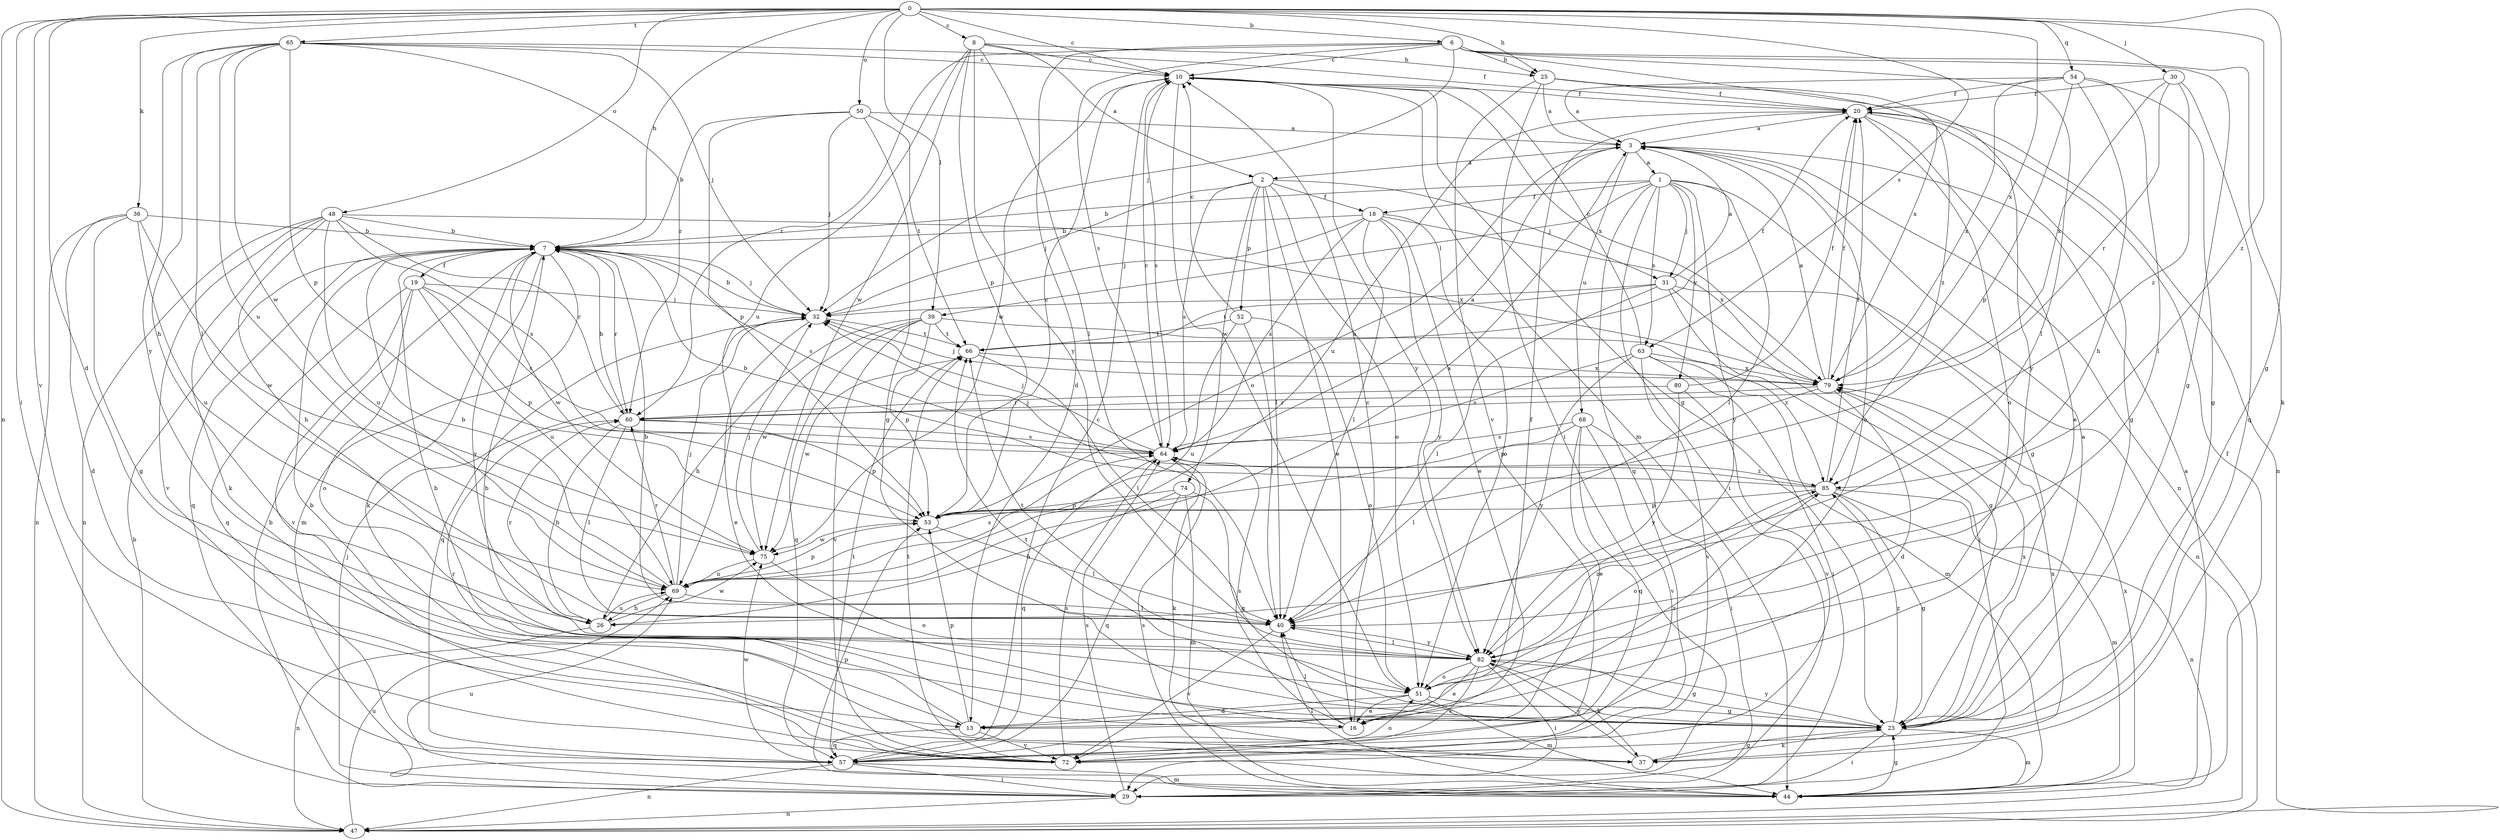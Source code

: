 strict digraph  {
0;
1;
2;
3;
6;
7;
8;
10;
13;
16;
18;
19;
20;
23;
25;
26;
29;
30;
31;
32;
36;
37;
39;
40;
44;
47;
48;
50;
51;
52;
53;
54;
57;
60;
63;
64;
65;
66;
68;
69;
72;
74;
75;
79;
80;
82;
85;
0 -> 6  [label=b];
0 -> 7  [label=b];
0 -> 8  [label=c];
0 -> 10  [label=c];
0 -> 13  [label=d];
0 -> 23  [label=g];
0 -> 25  [label=h];
0 -> 29  [label=i];
0 -> 30  [label=j];
0 -> 36  [label=k];
0 -> 39  [label=l];
0 -> 47  [label=n];
0 -> 48  [label=o];
0 -> 50  [label=o];
0 -> 54  [label=q];
0 -> 63  [label=s];
0 -> 65  [label=t];
0 -> 72  [label=v];
0 -> 79  [label=x];
0 -> 85  [label=z];
1 -> 7  [label=b];
1 -> 18  [label=f];
1 -> 23  [label=g];
1 -> 29  [label=i];
1 -> 31  [label=j];
1 -> 39  [label=l];
1 -> 40  [label=l];
1 -> 57  [label=q];
1 -> 63  [label=s];
1 -> 80  [label=y];
1 -> 82  [label=y];
2 -> 16  [label=e];
2 -> 18  [label=f];
2 -> 31  [label=j];
2 -> 32  [label=j];
2 -> 40  [label=l];
2 -> 51  [label=o];
2 -> 52  [label=p];
2 -> 64  [label=s];
2 -> 74  [label=w];
3 -> 1  [label=a];
3 -> 2  [label=a];
3 -> 47  [label=n];
3 -> 51  [label=o];
3 -> 68  [label=u];
6 -> 10  [label=c];
6 -> 13  [label=d];
6 -> 23  [label=g];
6 -> 25  [label=h];
6 -> 32  [label=j];
6 -> 37  [label=k];
6 -> 40  [label=l];
6 -> 60  [label=r];
6 -> 64  [label=s];
6 -> 79  [label=x];
7 -> 19  [label=f];
7 -> 32  [label=j];
7 -> 37  [label=k];
7 -> 44  [label=m];
7 -> 57  [label=q];
7 -> 60  [label=r];
7 -> 64  [label=s];
7 -> 75  [label=w];
7 -> 82  [label=y];
8 -> 2  [label=a];
8 -> 10  [label=c];
8 -> 25  [label=h];
8 -> 40  [label=l];
8 -> 53  [label=p];
8 -> 69  [label=u];
8 -> 75  [label=w];
8 -> 82  [label=y];
10 -> 20  [label=f];
10 -> 23  [label=g];
10 -> 44  [label=m];
10 -> 51  [label=o];
10 -> 64  [label=s];
10 -> 75  [label=w];
10 -> 79  [label=x];
10 -> 82  [label=y];
13 -> 20  [label=f];
13 -> 53  [label=p];
13 -> 57  [label=q];
13 -> 60  [label=r];
13 -> 72  [label=v];
13 -> 85  [label=z];
16 -> 7  [label=b];
16 -> 10  [label=c];
16 -> 40  [label=l];
16 -> 64  [label=s];
18 -> 7  [label=b];
18 -> 16  [label=e];
18 -> 32  [label=j];
18 -> 40  [label=l];
18 -> 51  [label=o];
18 -> 64  [label=s];
18 -> 79  [label=x];
18 -> 82  [label=y];
19 -> 32  [label=j];
19 -> 51  [label=o];
19 -> 53  [label=p];
19 -> 57  [label=q];
19 -> 64  [label=s];
19 -> 69  [label=u];
19 -> 72  [label=v];
20 -> 3  [label=a];
20 -> 16  [label=e];
20 -> 23  [label=g];
20 -> 47  [label=n];
20 -> 51  [label=o];
20 -> 69  [label=u];
23 -> 3  [label=a];
23 -> 7  [label=b];
23 -> 29  [label=i];
23 -> 37  [label=k];
23 -> 44  [label=m];
23 -> 66  [label=t];
23 -> 79  [label=x];
23 -> 82  [label=y];
23 -> 85  [label=z];
25 -> 3  [label=a];
25 -> 20  [label=f];
25 -> 29  [label=i];
25 -> 72  [label=v];
25 -> 82  [label=y];
25 -> 85  [label=z];
26 -> 47  [label=n];
26 -> 60  [label=r];
26 -> 69  [label=u];
26 -> 75  [label=w];
29 -> 7  [label=b];
29 -> 32  [label=j];
29 -> 47  [label=n];
29 -> 64  [label=s];
29 -> 69  [label=u];
30 -> 20  [label=f];
30 -> 57  [label=q];
30 -> 60  [label=r];
30 -> 79  [label=x];
30 -> 85  [label=z];
31 -> 3  [label=a];
31 -> 23  [label=g];
31 -> 29  [label=i];
31 -> 32  [label=j];
31 -> 40  [label=l];
31 -> 47  [label=n];
31 -> 66  [label=t];
32 -> 7  [label=b];
32 -> 16  [label=e];
32 -> 57  [label=q];
32 -> 66  [label=t];
36 -> 7  [label=b];
36 -> 13  [label=d];
36 -> 23  [label=g];
36 -> 47  [label=n];
36 -> 69  [label=u];
36 -> 75  [label=w];
37 -> 23  [label=g];
37 -> 79  [label=x];
37 -> 82  [label=y];
39 -> 26  [label=h];
39 -> 53  [label=p];
39 -> 57  [label=q];
39 -> 66  [label=t];
39 -> 72  [label=v];
39 -> 75  [label=w];
39 -> 85  [label=z];
40 -> 7  [label=b];
40 -> 72  [label=v];
40 -> 82  [label=y];
44 -> 3  [label=a];
44 -> 20  [label=f];
44 -> 23  [label=g];
44 -> 40  [label=l];
44 -> 53  [label=p];
44 -> 64  [label=s];
44 -> 79  [label=x];
47 -> 7  [label=b];
47 -> 69  [label=u];
48 -> 7  [label=b];
48 -> 26  [label=h];
48 -> 37  [label=k];
48 -> 47  [label=n];
48 -> 60  [label=r];
48 -> 64  [label=s];
48 -> 69  [label=u];
48 -> 72  [label=v];
48 -> 79  [label=x];
50 -> 3  [label=a];
50 -> 7  [label=b];
50 -> 23  [label=g];
50 -> 32  [label=j];
50 -> 53  [label=p];
50 -> 66  [label=t];
51 -> 13  [label=d];
51 -> 16  [label=e];
51 -> 23  [label=g];
51 -> 44  [label=m];
52 -> 10  [label=c];
52 -> 40  [label=l];
52 -> 51  [label=o];
52 -> 66  [label=t];
52 -> 69  [label=u];
53 -> 3  [label=a];
53 -> 10  [label=c];
53 -> 40  [label=l];
53 -> 75  [label=w];
54 -> 3  [label=a];
54 -> 20  [label=f];
54 -> 23  [label=g];
54 -> 26  [label=h];
54 -> 40  [label=l];
54 -> 53  [label=p];
54 -> 79  [label=x];
57 -> 10  [label=c];
57 -> 29  [label=i];
57 -> 44  [label=m];
57 -> 47  [label=n];
57 -> 51  [label=o];
57 -> 66  [label=t];
57 -> 75  [label=w];
60 -> 7  [label=b];
60 -> 26  [label=h];
60 -> 40  [label=l];
60 -> 53  [label=p];
60 -> 64  [label=s];
63 -> 10  [label=c];
63 -> 29  [label=i];
63 -> 44  [label=m];
63 -> 64  [label=s];
63 -> 72  [label=v];
63 -> 79  [label=x];
63 -> 82  [label=y];
64 -> 3  [label=a];
64 -> 10  [label=c];
64 -> 32  [label=j];
64 -> 37  [label=k];
64 -> 57  [label=q];
64 -> 85  [label=z];
65 -> 10  [label=c];
65 -> 20  [label=f];
65 -> 26  [label=h];
65 -> 32  [label=j];
65 -> 40  [label=l];
65 -> 53  [label=p];
65 -> 60  [label=r];
65 -> 69  [label=u];
65 -> 75  [label=w];
65 -> 82  [label=y];
66 -> 20  [label=f];
66 -> 40  [label=l];
66 -> 75  [label=w];
66 -> 79  [label=x];
68 -> 16  [label=e];
68 -> 29  [label=i];
68 -> 40  [label=l];
68 -> 57  [label=q];
68 -> 64  [label=s];
68 -> 72  [label=v];
69 -> 3  [label=a];
69 -> 7  [label=b];
69 -> 26  [label=h];
69 -> 32  [label=j];
69 -> 40  [label=l];
69 -> 53  [label=p];
69 -> 60  [label=r];
69 -> 64  [label=s];
72 -> 7  [label=b];
72 -> 64  [label=s];
72 -> 66  [label=t];
74 -> 23  [label=g];
74 -> 26  [label=h];
74 -> 44  [label=m];
74 -> 53  [label=p];
74 -> 57  [label=q];
75 -> 32  [label=j];
75 -> 51  [label=o];
75 -> 69  [label=u];
79 -> 3  [label=a];
79 -> 13  [label=d];
79 -> 20  [label=f];
79 -> 32  [label=j];
79 -> 53  [label=p];
79 -> 60  [label=r];
80 -> 20  [label=f];
80 -> 60  [label=r];
80 -> 72  [label=v];
80 -> 82  [label=y];
82 -> 16  [label=e];
82 -> 23  [label=g];
82 -> 29  [label=i];
82 -> 37  [label=k];
82 -> 40  [label=l];
82 -> 51  [label=o];
82 -> 66  [label=t];
82 -> 72  [label=v];
82 -> 85  [label=z];
85 -> 7  [label=b];
85 -> 20  [label=f];
85 -> 23  [label=g];
85 -> 32  [label=j];
85 -> 44  [label=m];
85 -> 47  [label=n];
85 -> 51  [label=o];
85 -> 53  [label=p];
}
